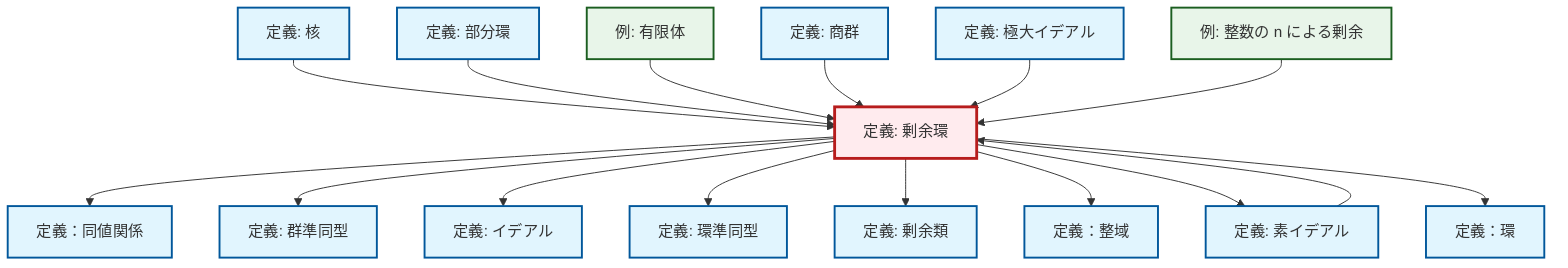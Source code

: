 graph TD
    classDef definition fill:#e1f5fe,stroke:#01579b,stroke-width:2px
    classDef theorem fill:#f3e5f5,stroke:#4a148c,stroke-width:2px
    classDef axiom fill:#fff3e0,stroke:#e65100,stroke-width:2px
    classDef example fill:#e8f5e9,stroke:#1b5e20,stroke-width:2px
    classDef current fill:#ffebee,stroke:#b71c1c,stroke-width:3px
    ex-quotient-integers-mod-n["例: 整数の n による剰余"]:::example
    def-quotient-group["定義: 商群"]:::definition
    def-maximal-ideal["定義: 極大イデアル"]:::definition
    def-integral-domain["定義：整域"]:::definition
    def-ring-homomorphism["定義: 環準同型"]:::definition
    def-equivalence-relation["定義：同値関係"]:::definition
    def-kernel["定義: 核"]:::definition
    def-homomorphism["定義: 群準同型"]:::definition
    def-coset["定義: 剰余類"]:::definition
    def-quotient-ring["定義: 剰余環"]:::definition
    def-ideal["定義: イデアル"]:::definition
    def-prime-ideal["定義: 素イデアル"]:::definition
    ex-finite-field["例: 有限体"]:::example
    def-ring["定義：環"]:::definition
    def-subring["定義: 部分環"]:::definition
    def-kernel --> def-quotient-ring
    def-quotient-ring --> def-equivalence-relation
    def-subring --> def-quotient-ring
    ex-finite-field --> def-quotient-ring
    def-quotient-ring --> def-homomorphism
    def-quotient-ring --> def-ideal
    def-quotient-ring --> def-ring-homomorphism
    def-quotient-group --> def-quotient-ring
    def-maximal-ideal --> def-quotient-ring
    def-prime-ideal --> def-quotient-ring
    def-quotient-ring --> def-coset
    def-quotient-ring --> def-integral-domain
    def-quotient-ring --> def-prime-ideal
    ex-quotient-integers-mod-n --> def-quotient-ring
    def-quotient-ring --> def-ring
    class def-quotient-ring current